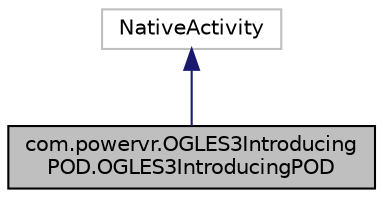 digraph "com.powervr.OGLES3IntroducingPOD.OGLES3IntroducingPOD"
{
  edge [fontname="Helvetica",fontsize="10",labelfontname="Helvetica",labelfontsize="10"];
  node [fontname="Helvetica",fontsize="10",shape=record];
  Node1 [label="com.powervr.OGLES3Introducing\lPOD.OGLES3IntroducingPOD",height=0.2,width=0.4,color="black", fillcolor="grey75", style="filled", fontcolor="black"];
  Node2 -> Node1 [dir="back",color="midnightblue",fontsize="10",style="solid"];
  Node2 [label="NativeActivity",height=0.2,width=0.4,color="grey75", fillcolor="white", style="filled"];
}
